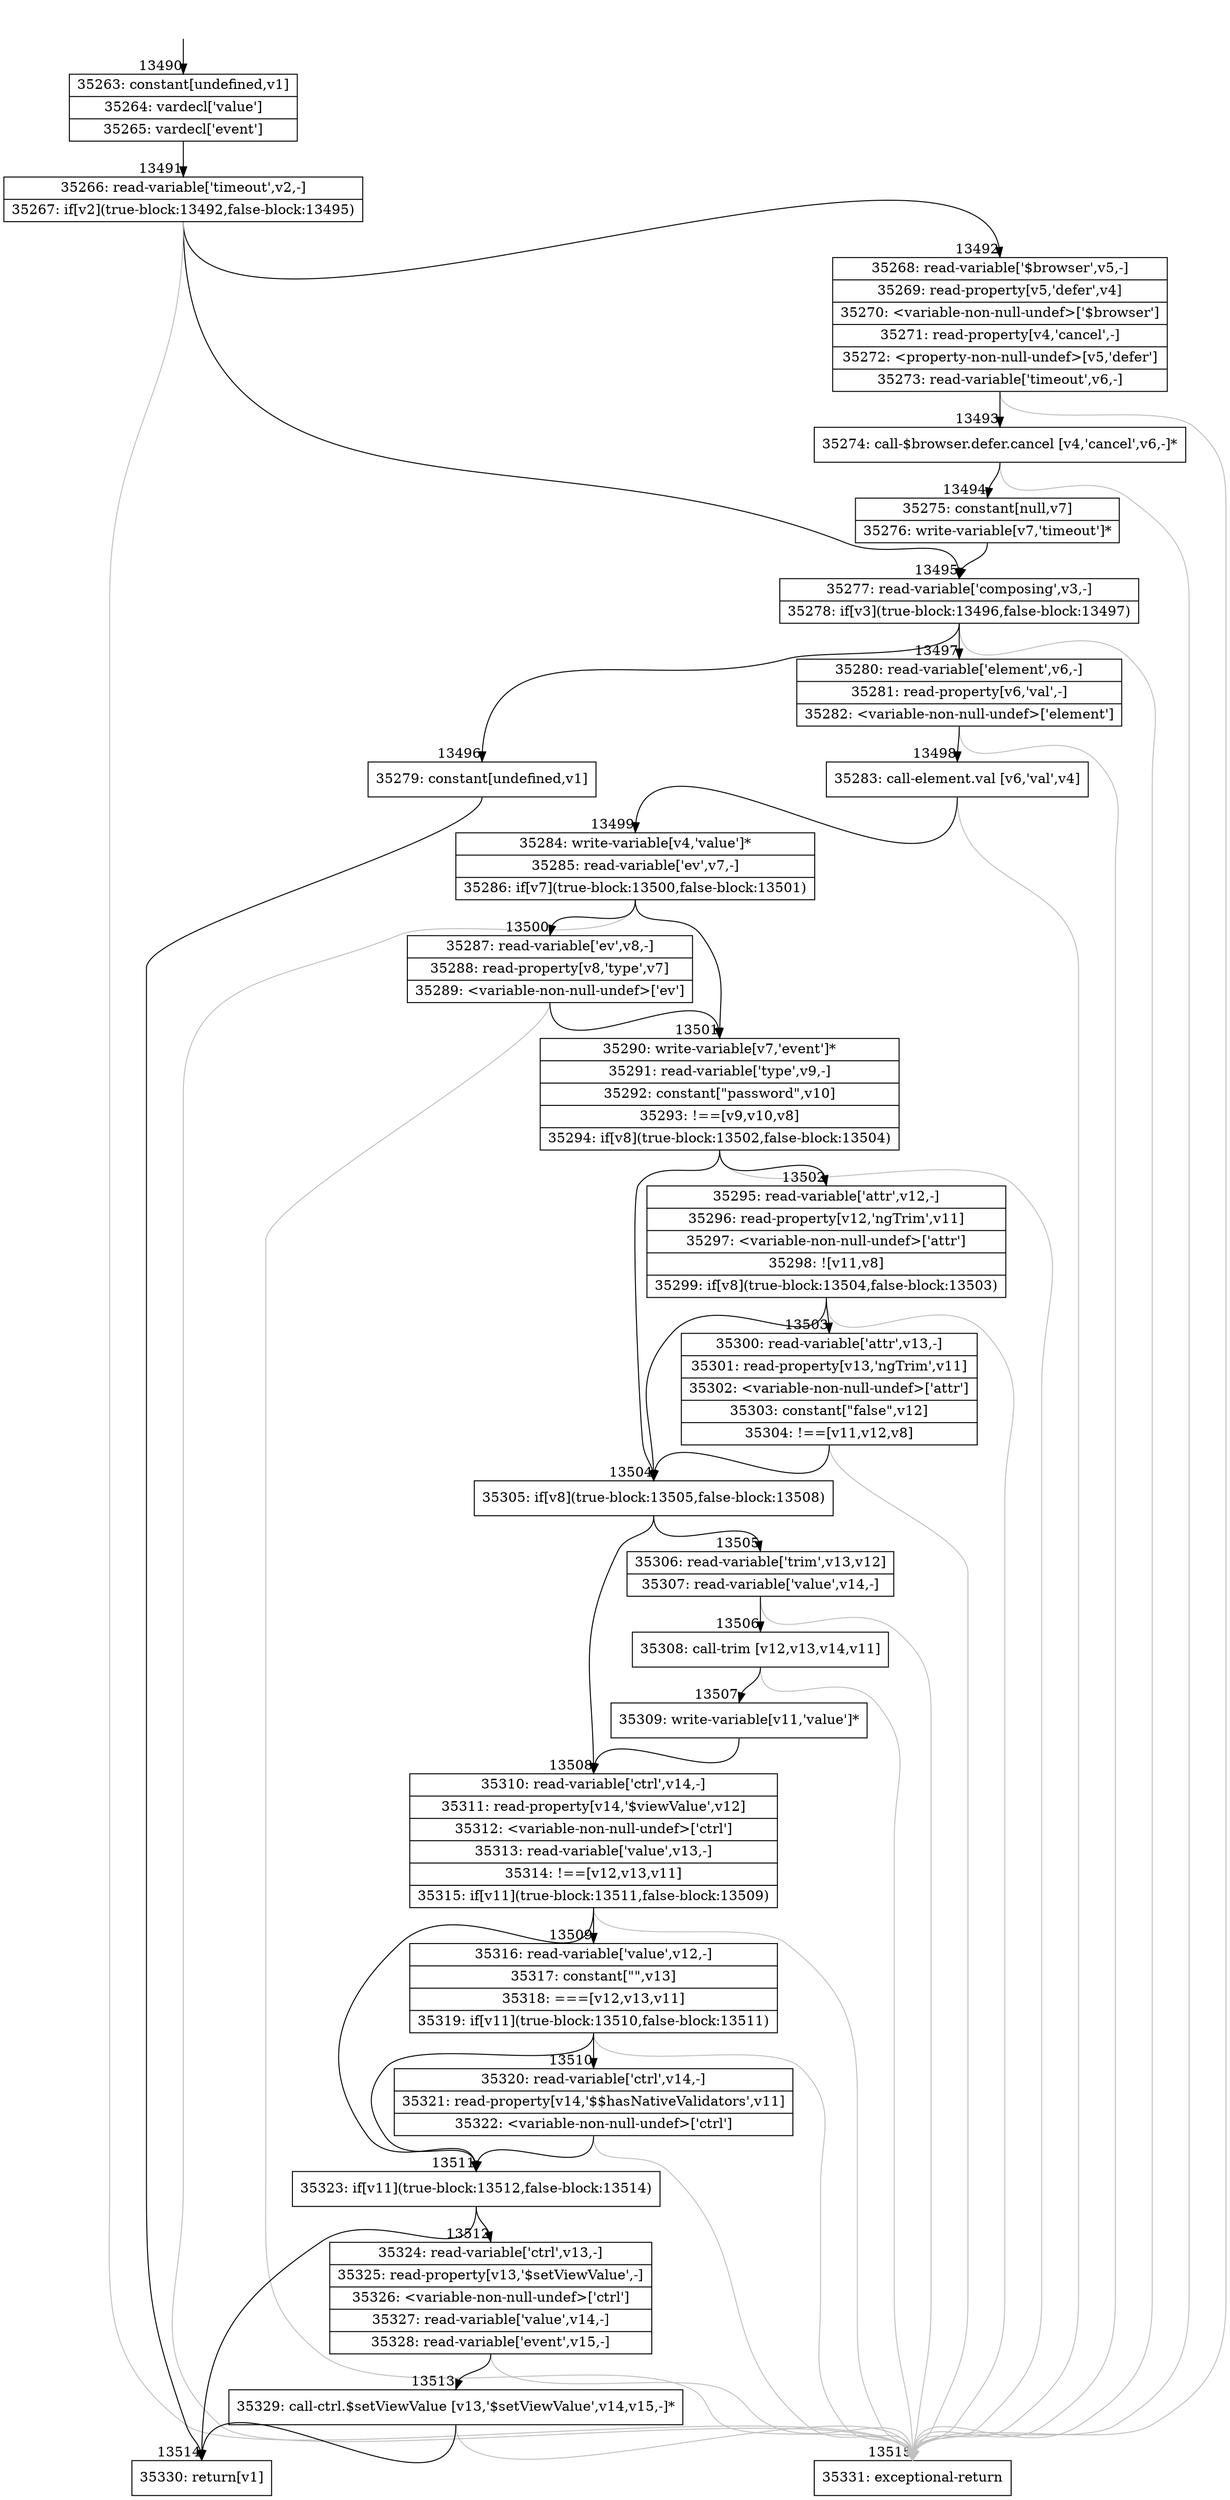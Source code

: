 digraph {
rankdir="TD"
BB_entry1058[shape=none,label=""];
BB_entry1058 -> BB13490 [tailport=s, headport=n, headlabel="    13490"]
BB13490 [shape=record label="{35263: constant[undefined,v1]|35264: vardecl['value']|35265: vardecl['event']}" ] 
BB13490 -> BB13491 [tailport=s, headport=n, headlabel="      13491"]
BB13491 [shape=record label="{35266: read-variable['timeout',v2,-]|35267: if[v2](true-block:13492,false-block:13495)}" ] 
BB13491 -> BB13492 [tailport=s, headport=n, headlabel="      13492"]
BB13491 -> BB13495 [tailport=s, headport=n, headlabel="      13495"]
BB13491 -> BB13515 [tailport=s, headport=n, color=gray, headlabel="      13515"]
BB13492 [shape=record label="{35268: read-variable['$browser',v5,-]|35269: read-property[v5,'defer',v4]|35270: \<variable-non-null-undef\>['$browser']|35271: read-property[v4,'cancel',-]|35272: \<property-non-null-undef\>[v5,'defer']|35273: read-variable['timeout',v6,-]}" ] 
BB13492 -> BB13493 [tailport=s, headport=n, headlabel="      13493"]
BB13492 -> BB13515 [tailport=s, headport=n, color=gray]
BB13493 [shape=record label="{35274: call-$browser.defer.cancel [v4,'cancel',v6,-]*}" ] 
BB13493 -> BB13494 [tailport=s, headport=n, headlabel="      13494"]
BB13493 -> BB13515 [tailport=s, headport=n, color=gray]
BB13494 [shape=record label="{35275: constant[null,v7]|35276: write-variable[v7,'timeout']*}" ] 
BB13494 -> BB13495 [tailport=s, headport=n]
BB13495 [shape=record label="{35277: read-variable['composing',v3,-]|35278: if[v3](true-block:13496,false-block:13497)}" ] 
BB13495 -> BB13496 [tailport=s, headport=n, headlabel="      13496"]
BB13495 -> BB13497 [tailport=s, headport=n, headlabel="      13497"]
BB13495 -> BB13515 [tailport=s, headport=n, color=gray]
BB13496 [shape=record label="{35279: constant[undefined,v1]}" ] 
BB13496 -> BB13514 [tailport=s, headport=n, headlabel="      13514"]
BB13497 [shape=record label="{35280: read-variable['element',v6,-]|35281: read-property[v6,'val',-]|35282: \<variable-non-null-undef\>['element']}" ] 
BB13497 -> BB13498 [tailport=s, headport=n, headlabel="      13498"]
BB13497 -> BB13515 [tailport=s, headport=n, color=gray]
BB13498 [shape=record label="{35283: call-element.val [v6,'val',v4]}" ] 
BB13498 -> BB13499 [tailport=s, headport=n, headlabel="      13499"]
BB13498 -> BB13515 [tailport=s, headport=n, color=gray]
BB13499 [shape=record label="{35284: write-variable[v4,'value']*|35285: read-variable['ev',v7,-]|35286: if[v7](true-block:13500,false-block:13501)}" ] 
BB13499 -> BB13501 [tailport=s, headport=n, headlabel="      13501"]
BB13499 -> BB13500 [tailport=s, headport=n, headlabel="      13500"]
BB13499 -> BB13515 [tailport=s, headport=n, color=gray]
BB13500 [shape=record label="{35287: read-variable['ev',v8,-]|35288: read-property[v8,'type',v7]|35289: \<variable-non-null-undef\>['ev']}" ] 
BB13500 -> BB13501 [tailport=s, headport=n]
BB13500 -> BB13515 [tailport=s, headport=n, color=gray]
BB13501 [shape=record label="{35290: write-variable[v7,'event']*|35291: read-variable['type',v9,-]|35292: constant[\"password\",v10]|35293: !==[v9,v10,v8]|35294: if[v8](true-block:13502,false-block:13504)}" ] 
BB13501 -> BB13504 [tailport=s, headport=n, headlabel="      13504"]
BB13501 -> BB13502 [tailport=s, headport=n, headlabel="      13502"]
BB13501 -> BB13515 [tailport=s, headport=n, color=gray]
BB13502 [shape=record label="{35295: read-variable['attr',v12,-]|35296: read-property[v12,'ngTrim',v11]|35297: \<variable-non-null-undef\>['attr']|35298: ![v11,v8]|35299: if[v8](true-block:13504,false-block:13503)}" ] 
BB13502 -> BB13504 [tailport=s, headport=n]
BB13502 -> BB13503 [tailport=s, headport=n, headlabel="      13503"]
BB13502 -> BB13515 [tailport=s, headport=n, color=gray]
BB13503 [shape=record label="{35300: read-variable['attr',v13,-]|35301: read-property[v13,'ngTrim',v11]|35302: \<variable-non-null-undef\>['attr']|35303: constant[\"false\",v12]|35304: !==[v11,v12,v8]}" ] 
BB13503 -> BB13504 [tailport=s, headport=n]
BB13503 -> BB13515 [tailport=s, headport=n, color=gray]
BB13504 [shape=record label="{35305: if[v8](true-block:13505,false-block:13508)}" ] 
BB13504 -> BB13505 [tailport=s, headport=n, headlabel="      13505"]
BB13504 -> BB13508 [tailport=s, headport=n, headlabel="      13508"]
BB13505 [shape=record label="{35306: read-variable['trim',v13,v12]|35307: read-variable['value',v14,-]}" ] 
BB13505 -> BB13506 [tailport=s, headport=n, headlabel="      13506"]
BB13505 -> BB13515 [tailport=s, headport=n, color=gray]
BB13506 [shape=record label="{35308: call-trim [v12,v13,v14,v11]}" ] 
BB13506 -> BB13507 [tailport=s, headport=n, headlabel="      13507"]
BB13506 -> BB13515 [tailport=s, headport=n, color=gray]
BB13507 [shape=record label="{35309: write-variable[v11,'value']*}" ] 
BB13507 -> BB13508 [tailport=s, headport=n]
BB13508 [shape=record label="{35310: read-variable['ctrl',v14,-]|35311: read-property[v14,'$viewValue',v12]|35312: \<variable-non-null-undef\>['ctrl']|35313: read-variable['value',v13,-]|35314: !==[v12,v13,v11]|35315: if[v11](true-block:13511,false-block:13509)}" ] 
BB13508 -> BB13511 [tailport=s, headport=n, headlabel="      13511"]
BB13508 -> BB13509 [tailport=s, headport=n, headlabel="      13509"]
BB13508 -> BB13515 [tailport=s, headport=n, color=gray]
BB13509 [shape=record label="{35316: read-variable['value',v12,-]|35317: constant[\"\",v13]|35318: ===[v12,v13,v11]|35319: if[v11](true-block:13510,false-block:13511)}" ] 
BB13509 -> BB13511 [tailport=s, headport=n]
BB13509 -> BB13510 [tailport=s, headport=n, headlabel="      13510"]
BB13509 -> BB13515 [tailport=s, headport=n, color=gray]
BB13510 [shape=record label="{35320: read-variable['ctrl',v14,-]|35321: read-property[v14,'$$hasNativeValidators',v11]|35322: \<variable-non-null-undef\>['ctrl']}" ] 
BB13510 -> BB13511 [tailport=s, headport=n]
BB13510 -> BB13515 [tailport=s, headport=n, color=gray]
BB13511 [shape=record label="{35323: if[v11](true-block:13512,false-block:13514)}" ] 
BB13511 -> BB13512 [tailport=s, headport=n, headlabel="      13512"]
BB13511 -> BB13514 [tailport=s, headport=n]
BB13512 [shape=record label="{35324: read-variable['ctrl',v13,-]|35325: read-property[v13,'$setViewValue',-]|35326: \<variable-non-null-undef\>['ctrl']|35327: read-variable['value',v14,-]|35328: read-variable['event',v15,-]}" ] 
BB13512 -> BB13513 [tailport=s, headport=n, headlabel="      13513"]
BB13512 -> BB13515 [tailport=s, headport=n, color=gray]
BB13513 [shape=record label="{35329: call-ctrl.$setViewValue [v13,'$setViewValue',v14,v15,-]*}" ] 
BB13513 -> BB13514 [tailport=s, headport=n]
BB13513 -> BB13515 [tailport=s, headport=n, color=gray]
BB13514 [shape=record label="{35330: return[v1]}" ] 
BB13515 [shape=record label="{35331: exceptional-return}" ] 
//#$~ 21463
}
